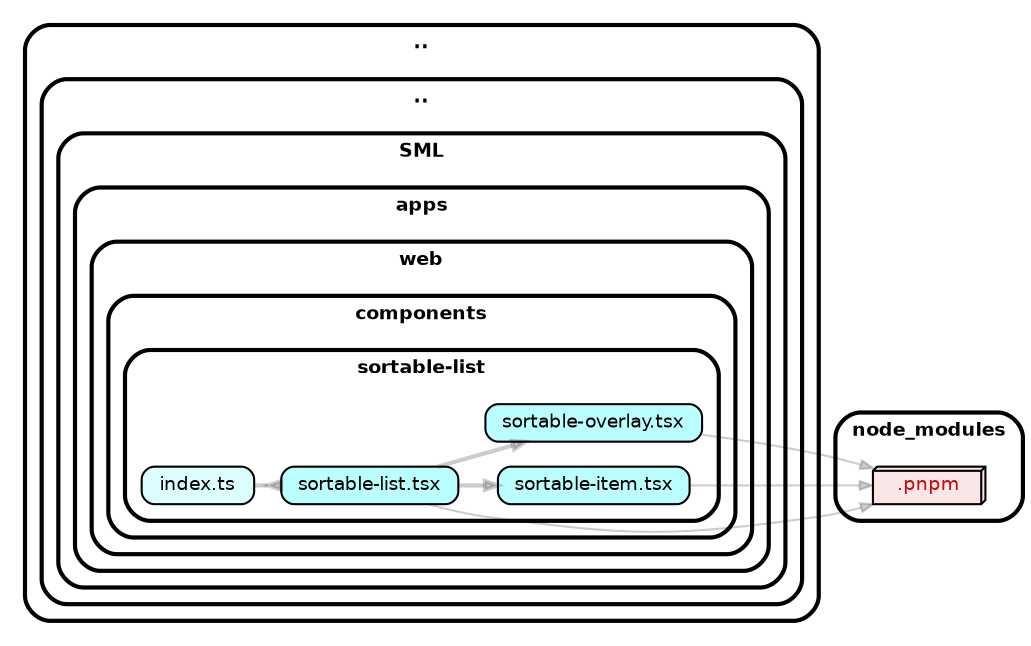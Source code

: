 strict digraph "dependency-cruiser output"{
    rankdir="LR" splines="true" overlap="false" nodesep="0.16" ranksep="0.18" fontname="Helvetica-bold" fontsize="9" style="rounded,bold,filled" fillcolor="#ffffff" compound="true"
    node [shape="box" style="rounded, filled" height="0.2" color="black" fillcolor="#ffffcc" fontcolor="black" fontname="Helvetica" fontsize="9"]
    edge [arrowhead="normal" arrowsize="0.6" penwidth="2.0" color="#00000033" fontname="Helvetica" fontsize="9"]

    subgraph "cluster_.." {label=".." subgraph "cluster_../.." {label=".." subgraph "cluster_../../SML" {label="SML" subgraph "cluster_../../SML/apps" {label="apps" subgraph "cluster_../../SML/apps/web" {label="web" subgraph "cluster_../../SML/apps/web/components" {label="components" subgraph "cluster_../../SML/apps/web/components/sortable-list" {label="sortable-list" "../../SML/apps/web/components/sortable-list/index.ts" [label=<index.ts> tooltip="index.ts" URL="../../SML/apps/web/components/sortable-list/index.ts" fillcolor="#ddfeff"] } } } } } } }
    "../../SML/apps/web/components/sortable-list/index.ts" -> "../../SML/apps/web/components/sortable-list/sortable-list.tsx" [arrowhead="inv"]
    subgraph "cluster_.." {label=".." subgraph "cluster_../.." {label=".." subgraph "cluster_../../SML" {label="SML" subgraph "cluster_../../SML/apps" {label="apps" subgraph "cluster_../../SML/apps/web" {label="web" subgraph "cluster_../../SML/apps/web/components" {label="components" subgraph "cluster_../../SML/apps/web/components/sortable-list" {label="sortable-list" "../../SML/apps/web/components/sortable-list/sortable-item.tsx" [label=<sortable-item.tsx> tooltip="sortable-item.tsx" URL="../../SML/apps/web/components/sortable-list/sortable-item.tsx" fillcolor="#bbfeff"] } } } } } } }
    "../../SML/apps/web/components/sortable-list/sortable-item.tsx" -> "node_modules/.pnpm" [penwidth="1.0"]
    subgraph "cluster_.." {label=".." subgraph "cluster_../.." {label=".." subgraph "cluster_../../SML" {label="SML" subgraph "cluster_../../SML/apps" {label="apps" subgraph "cluster_../../SML/apps/web" {label="web" subgraph "cluster_../../SML/apps/web/components" {label="components" subgraph "cluster_../../SML/apps/web/components/sortable-list" {label="sortable-list" "../../SML/apps/web/components/sortable-list/sortable-list.tsx" [label=<sortable-list.tsx> tooltip="sortable-list.tsx" URL="../../SML/apps/web/components/sortable-list/sortable-list.tsx" fillcolor="#bbfeff"] } } } } } } }
    "../../SML/apps/web/components/sortable-list/sortable-list.tsx" -> "../../SML/apps/web/components/sortable-list/sortable-item.tsx"
    "../../SML/apps/web/components/sortable-list/sortable-list.tsx" -> "../../SML/apps/web/components/sortable-list/sortable-overlay.tsx"
    "../../SML/apps/web/components/sortable-list/sortable-list.tsx" -> "node_modules/.pnpm" [penwidth="1.0"]
    subgraph "cluster_.." {label=".." subgraph "cluster_../.." {label=".." subgraph "cluster_../../SML" {label="SML" subgraph "cluster_../../SML/apps" {label="apps" subgraph "cluster_../../SML/apps/web" {label="web" subgraph "cluster_../../SML/apps/web/components" {label="components" subgraph "cluster_../../SML/apps/web/components/sortable-list" {label="sortable-list" "../../SML/apps/web/components/sortable-list/sortable-overlay.tsx" [label=<sortable-overlay.tsx> tooltip="sortable-overlay.tsx" URL="../../SML/apps/web/components/sortable-list/sortable-overlay.tsx" fillcolor="#bbfeff"] } } } } } } }
    "../../SML/apps/web/components/sortable-list/sortable-overlay.tsx" -> "node_modules/.pnpm" [penwidth="1.0"]
    subgraph "cluster_node_modules" {label="node_modules" "node_modules/.pnpm" [label=<.pnpm> tooltip=".pnpm" URL="https://www.npmjs.com/package/.pnpm" shape="box3d" fillcolor="#c40b0a1a" fontcolor="#c40b0a"] }
}
